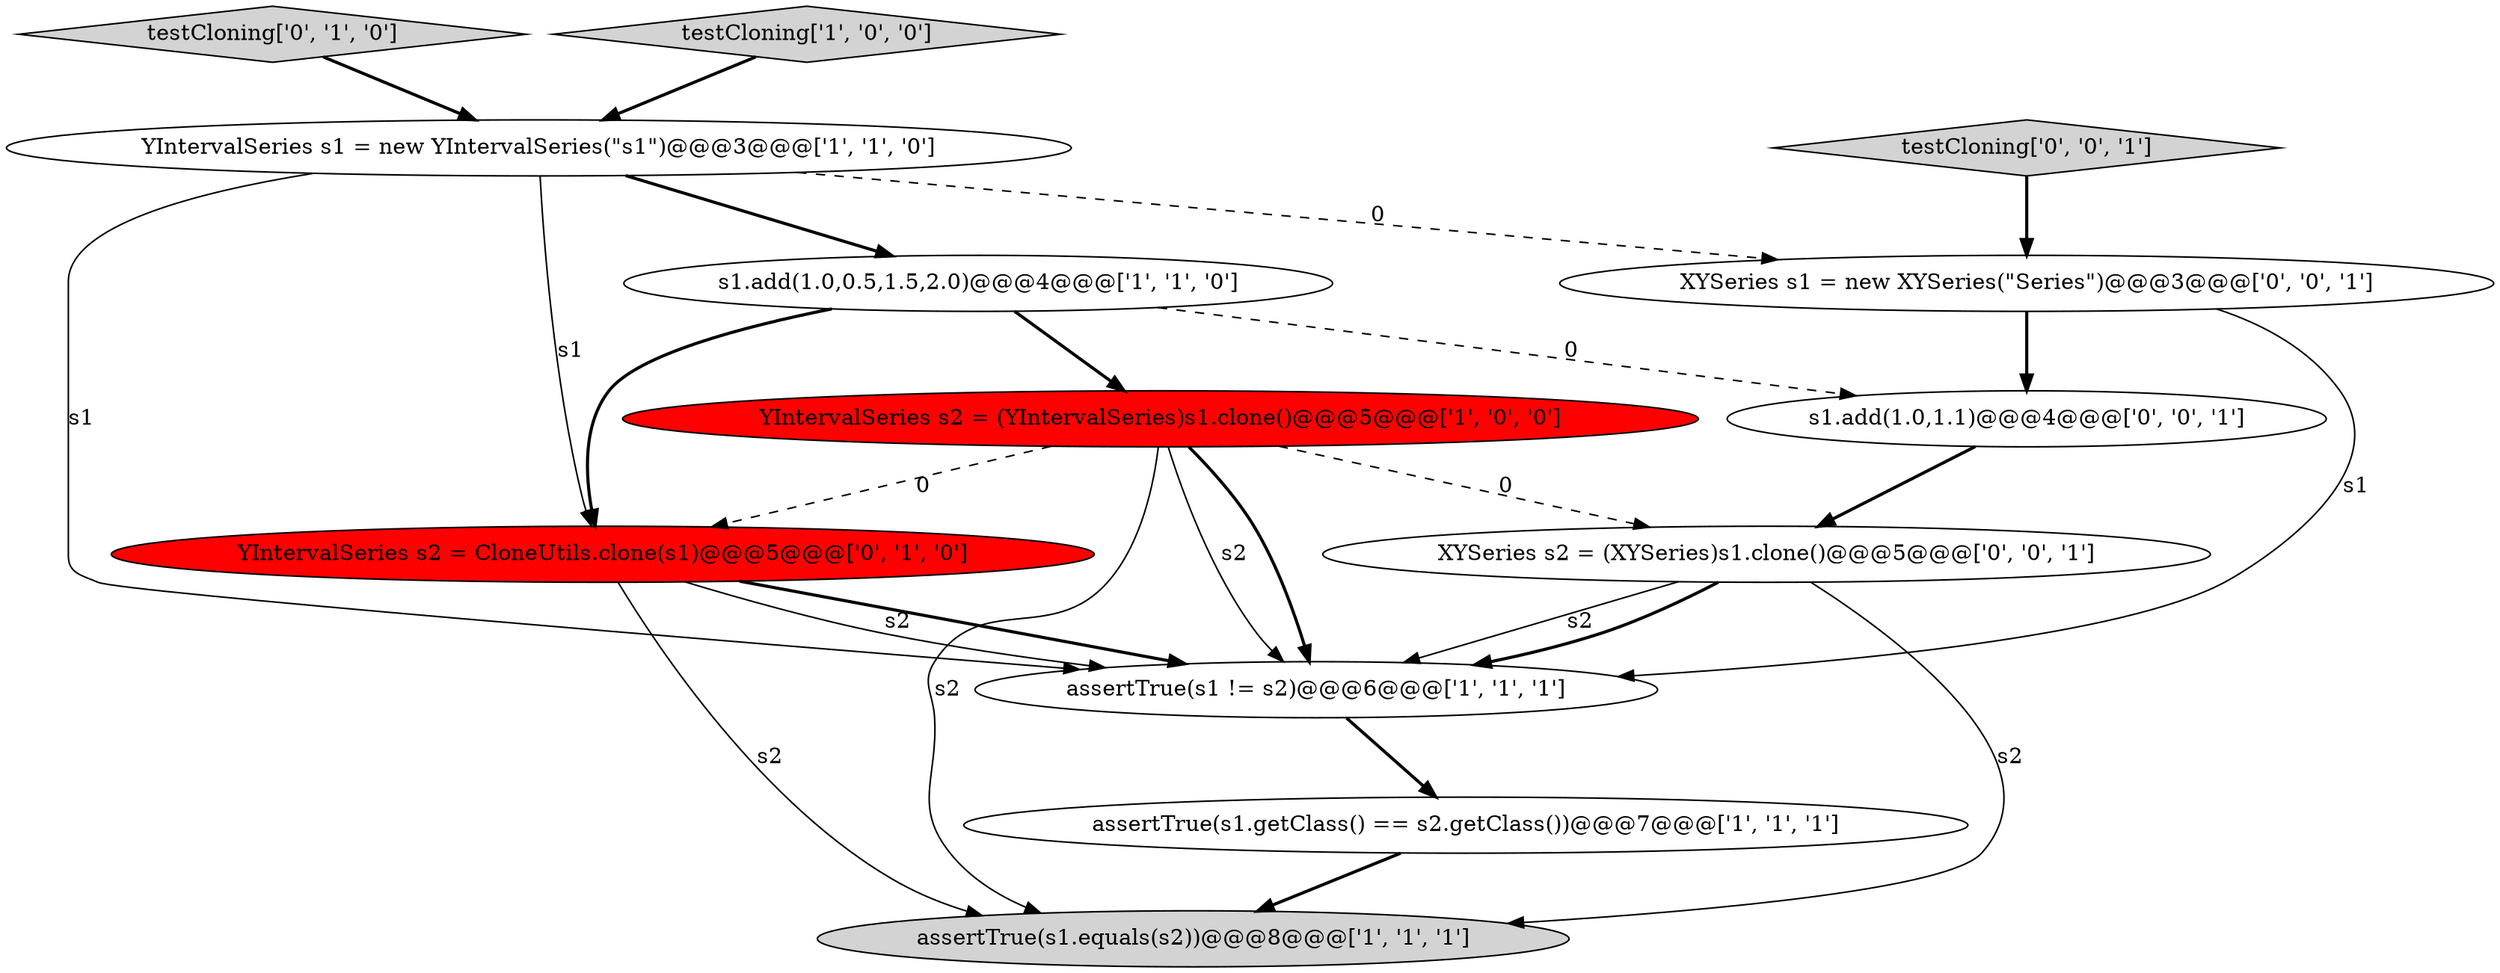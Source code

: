 digraph {
0 [style = filled, label = "YIntervalSeries s1 = new YIntervalSeries(\"s1\")@@@3@@@['1', '1', '0']", fillcolor = white, shape = ellipse image = "AAA0AAABBB1BBB"];
5 [style = filled, label = "YIntervalSeries s2 = (YIntervalSeries)s1.clone()@@@5@@@['1', '0', '0']", fillcolor = red, shape = ellipse image = "AAA1AAABBB1BBB"];
2 [style = filled, label = "assertTrue(s1.getClass() == s2.getClass())@@@7@@@['1', '1', '1']", fillcolor = white, shape = ellipse image = "AAA0AAABBB1BBB"];
7 [style = filled, label = "YIntervalSeries s2 = CloneUtils.clone(s1)@@@5@@@['0', '1', '0']", fillcolor = red, shape = ellipse image = "AAA1AAABBB2BBB"];
9 [style = filled, label = "XYSeries s2 = (XYSeries)s1.clone()@@@5@@@['0', '0', '1']", fillcolor = white, shape = ellipse image = "AAA0AAABBB3BBB"];
12 [style = filled, label = "testCloning['0', '0', '1']", fillcolor = lightgray, shape = diamond image = "AAA0AAABBB3BBB"];
8 [style = filled, label = "testCloning['0', '1', '0']", fillcolor = lightgray, shape = diamond image = "AAA0AAABBB2BBB"];
11 [style = filled, label = "XYSeries s1 = new XYSeries(\"Series\")@@@3@@@['0', '0', '1']", fillcolor = white, shape = ellipse image = "AAA0AAABBB3BBB"];
10 [style = filled, label = "s1.add(1.0,1.1)@@@4@@@['0', '0', '1']", fillcolor = white, shape = ellipse image = "AAA0AAABBB3BBB"];
1 [style = filled, label = "assertTrue(s1 != s2)@@@6@@@['1', '1', '1']", fillcolor = white, shape = ellipse image = "AAA0AAABBB1BBB"];
4 [style = filled, label = "testCloning['1', '0', '0']", fillcolor = lightgray, shape = diamond image = "AAA0AAABBB1BBB"];
6 [style = filled, label = "assertTrue(s1.equals(s2))@@@8@@@['1', '1', '1']", fillcolor = lightgray, shape = ellipse image = "AAA0AAABBB1BBB"];
3 [style = filled, label = "s1.add(1.0,0.5,1.5,2.0)@@@4@@@['1', '1', '0']", fillcolor = white, shape = ellipse image = "AAA0AAABBB1BBB"];
0->3 [style = bold, label=""];
5->1 [style = solid, label="s2"];
7->1 [style = bold, label=""];
2->6 [style = bold, label=""];
7->6 [style = solid, label="s2"];
9->6 [style = solid, label="s2"];
12->11 [style = bold, label=""];
0->7 [style = solid, label="s1"];
5->9 [style = dashed, label="0"];
0->11 [style = dashed, label="0"];
4->0 [style = bold, label=""];
11->1 [style = solid, label="s1"];
8->0 [style = bold, label=""];
9->1 [style = solid, label="s2"];
5->1 [style = bold, label=""];
3->5 [style = bold, label=""];
3->7 [style = bold, label=""];
7->1 [style = solid, label="s2"];
11->10 [style = bold, label=""];
5->6 [style = solid, label="s2"];
1->2 [style = bold, label=""];
10->9 [style = bold, label=""];
3->10 [style = dashed, label="0"];
5->7 [style = dashed, label="0"];
9->1 [style = bold, label=""];
0->1 [style = solid, label="s1"];
}
